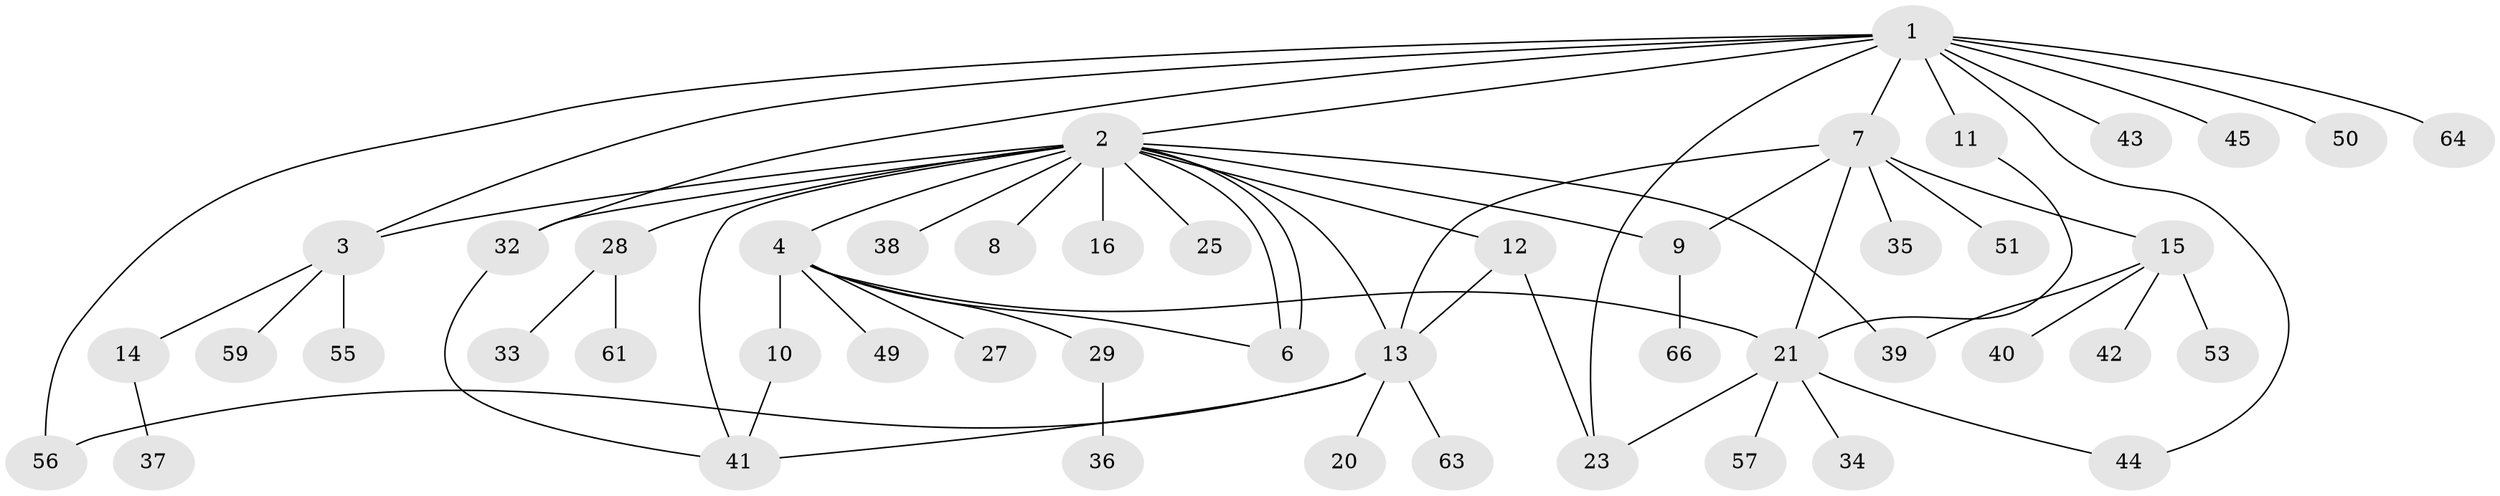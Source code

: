// original degree distribution, {6: 0.058823529411764705, 17: 0.014705882352941176, 4: 0.029411764705882353, 8: 0.04411764705882353, 3: 0.1323529411764706, 7: 0.014705882352941176, 1: 0.39705882352941174, 2: 0.3088235294117647}
// Generated by graph-tools (version 1.1) at 2025/41/03/06/25 10:41:44]
// undirected, 48 vertices, 64 edges
graph export_dot {
graph [start="1"]
  node [color=gray90,style=filled];
  1 [super="+5"];
  2 [super="+26"];
  3 [super="+54"];
  4 [super="+17"];
  6;
  7 [super="+68"];
  8;
  9 [super="+30"];
  10;
  11;
  12 [super="+18"];
  13 [super="+62"];
  14 [super="+19"];
  15 [super="+52"];
  16;
  20 [super="+22"];
  21 [super="+46"];
  23 [super="+24"];
  25;
  27;
  28 [super="+67"];
  29 [super="+31"];
  32 [super="+47"];
  33;
  34 [super="+65"];
  35;
  36;
  37;
  38 [super="+48"];
  39;
  40;
  41 [super="+60"];
  42;
  43;
  44;
  45 [super="+58"];
  49;
  50;
  51;
  53;
  55;
  56;
  57;
  59;
  61;
  63;
  64;
  66;
  1 -- 2;
  1 -- 11;
  1 -- 45;
  1 -- 56;
  1 -- 64;
  1 -- 7;
  1 -- 43;
  1 -- 44;
  1 -- 50;
  1 -- 3;
  1 -- 23;
  1 -- 32;
  2 -- 3;
  2 -- 4;
  2 -- 6;
  2 -- 6;
  2 -- 8;
  2 -- 9;
  2 -- 12;
  2 -- 13;
  2 -- 16;
  2 -- 25;
  2 -- 32;
  2 -- 38;
  2 -- 39;
  2 -- 28 [weight=2];
  2 -- 41;
  3 -- 14;
  3 -- 59;
  3 -- 55;
  4 -- 6;
  4 -- 10;
  4 -- 21;
  4 -- 27;
  4 -- 49;
  4 -- 29 [weight=2];
  7 -- 13;
  7 -- 15;
  7 -- 35;
  7 -- 51;
  7 -- 21;
  7 -- 9;
  9 -- 66;
  10 -- 41;
  11 -- 21;
  12 -- 23;
  12 -- 13;
  13 -- 20;
  13 -- 41;
  13 -- 56;
  13 -- 63;
  14 -- 37;
  15 -- 39;
  15 -- 40;
  15 -- 42;
  15 -- 53;
  21 -- 34;
  21 -- 23;
  21 -- 57;
  21 -- 44;
  28 -- 33;
  28 -- 61;
  29 -- 36;
  32 -- 41;
}
